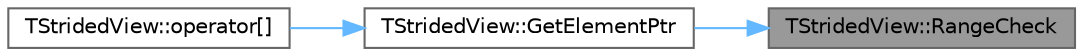 digraph "TStridedView::RangeCheck"
{
 // INTERACTIVE_SVG=YES
 // LATEX_PDF_SIZE
  bgcolor="transparent";
  edge [fontname=Helvetica,fontsize=10,labelfontname=Helvetica,labelfontsize=10];
  node [fontname=Helvetica,fontsize=10,shape=box,height=0.2,width=0.4];
  rankdir="RL";
  Node1 [id="Node000001",label="TStridedView::RangeCheck",height=0.2,width=0.4,color="gray40", fillcolor="grey60", style="filled", fontcolor="black",tooltip=" "];
  Node1 -> Node2 [id="edge1_Node000001_Node000002",dir="back",color="steelblue1",style="solid",tooltip=" "];
  Node2 [id="Node000002",label="TStridedView::GetElementPtr",height=0.2,width=0.4,color="grey40", fillcolor="white", style="filled",URL="$d0/dab/classTStridedView.html#a453bf2bb61e88e1c8553baf5fbdb5b4c",tooltip=" "];
  Node2 -> Node3 [id="edge2_Node000002_Node000003",dir="back",color="steelblue1",style="solid",tooltip=" "];
  Node3 [id="Node000003",label="TStridedView::operator[]",height=0.2,width=0.4,color="grey40", fillcolor="white", style="filled",URL="$d0/dab/classTStridedView.html#a6d1b173f785802bcd44d39fb7664dbdb",tooltip=" "];
}

